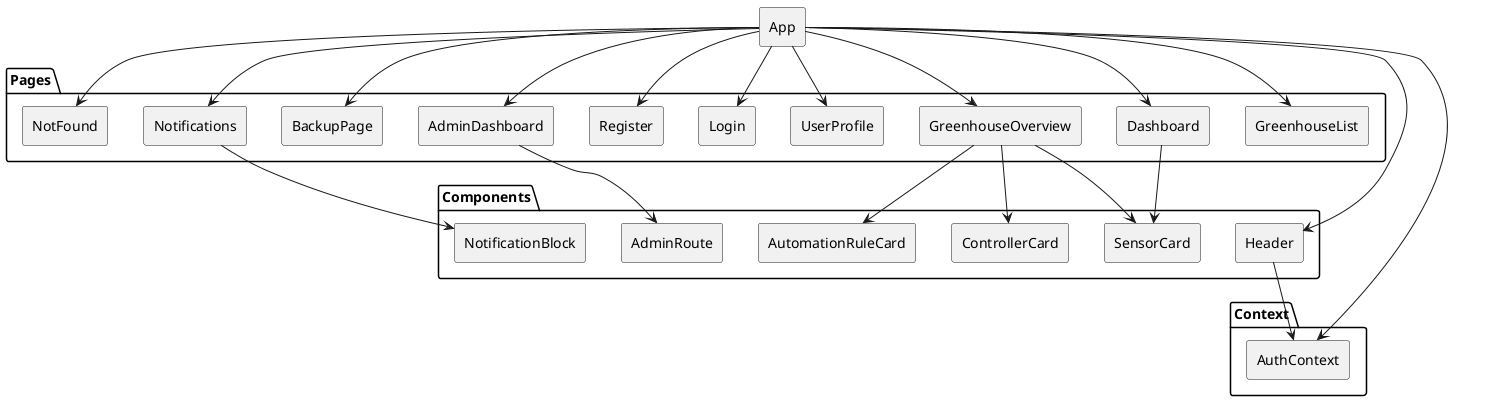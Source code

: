@startuml FrontendComponentDiagram
skinparam componentStyle rectangle

package "Pages" {
  [GreenhouseList]
  [Dashboard]
  [GreenhouseOverview]
  [UserProfile]
  [Login]
  [Register]
  [AdminDashboard]
  [BackupPage]
  [Notifications]
  [NotFound]
}

package "Components" {
  [Header]
  [SensorCard]
  [ControllerCard]
  [AutomationRuleCard]
  [NotificationBlock]
  [AdminRoute]
}

package "Context" {
  [AuthContext]
}

[App] --> [Header]
[App] --> [GreenhouseList]
[App] --> [Dashboard]
[App] --> [Login]
[App] --> [Register]
[App] --> [UserProfile]
[App] --> [AdminDashboard]
[App] --> [BackupPage]
[App] --> [GreenhouseOverview]
[App] --> [Notifications]
[App] --> [NotFound]

[GreenhouseOverview] --> [SensorCard]
[GreenhouseOverview] --> [ControllerCard]
[GreenhouseOverview] --> [AutomationRuleCard]
[Dashboard] --> [SensorCard]
[Notifications] --> [NotificationBlock]

[AdminDashboard] --> [AdminRoute]
[App] --> [AuthContext]
[Header] --> [AuthContext]
@enduml
